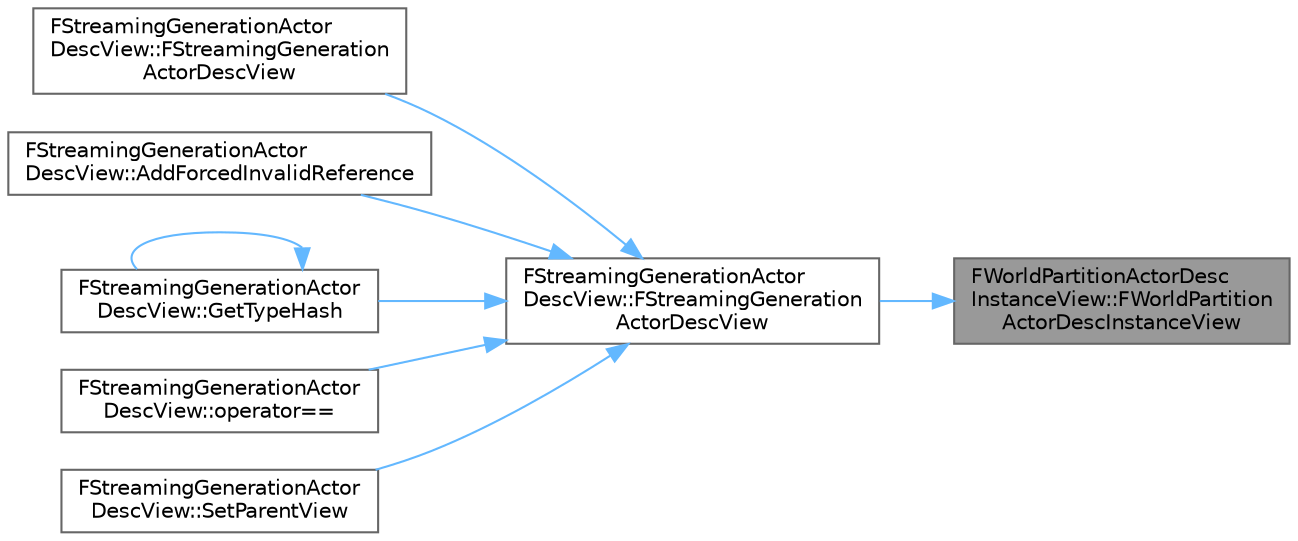 digraph "FWorldPartitionActorDescInstanceView::FWorldPartitionActorDescInstanceView"
{
 // INTERACTIVE_SVG=YES
 // LATEX_PDF_SIZE
  bgcolor="transparent";
  edge [fontname=Helvetica,fontsize=10,labelfontname=Helvetica,labelfontsize=10];
  node [fontname=Helvetica,fontsize=10,shape=box,height=0.2,width=0.4];
  rankdir="RL";
  Node1 [id="Node000001",label="FWorldPartitionActorDesc\lInstanceView::FWorldPartition\lActorDescInstanceView",height=0.2,width=0.4,color="gray40", fillcolor="grey60", style="filled", fontcolor="black",tooltip=" "];
  Node1 -> Node2 [id="edge1_Node000001_Node000002",dir="back",color="steelblue1",style="solid",tooltip=" "];
  Node2 [id="Node000002",label="FStreamingGenerationActor\lDescView::FStreamingGeneration\lActorDescView",height=0.2,width=0.4,color="grey40", fillcolor="white", style="filled",URL="$d5/dcb/classFStreamingGenerationActorDescView.html#a5c0c2eb0f534fae9d610d2948c41ccae",tooltip=" "];
  Node2 -> Node3 [id="edge2_Node000002_Node000003",dir="back",color="steelblue1",style="solid",tooltip=" "];
  Node3 [id="Node000003",label="FStreamingGenerationActor\lDescView::FStreamingGeneration\lActorDescView",height=0.2,width=0.4,color="grey40", fillcolor="white", style="filled",URL="$d5/dcb/classFStreamingGenerationActorDescView.html#a9149048d06209228faacd9c174872ca4",tooltip=" "];
  Node2 -> Node4 [id="edge3_Node000002_Node000004",dir="back",color="steelblue1",style="solid",tooltip=" "];
  Node4 [id="Node000004",label="FStreamingGenerationActor\lDescView::AddForcedInvalidReference",height=0.2,width=0.4,color="grey40", fillcolor="white", style="filled",URL="$d5/dcb/classFStreamingGenerationActorDescView.html#a296f928a83c2cd805c2b7a20ba77caf9",tooltip=" "];
  Node2 -> Node5 [id="edge4_Node000002_Node000005",dir="back",color="steelblue1",style="solid",tooltip=" "];
  Node5 [id="Node000005",label="FStreamingGenerationActor\lDescView::GetTypeHash",height=0.2,width=0.4,color="grey40", fillcolor="white", style="filled",URL="$d5/dcb/classFStreamingGenerationActorDescView.html#a59b5d241166d95e297f09dfe7ae464f4",tooltip=" "];
  Node5 -> Node5 [id="edge5_Node000005_Node000005",dir="back",color="steelblue1",style="solid",tooltip=" "];
  Node2 -> Node6 [id="edge6_Node000002_Node000006",dir="back",color="steelblue1",style="solid",tooltip=" "];
  Node6 [id="Node000006",label="FStreamingGenerationActor\lDescView::operator==",height=0.2,width=0.4,color="grey40", fillcolor="white", style="filled",URL="$d5/dcb/classFStreamingGenerationActorDescView.html#aab28f77c674886f05057ba6afdde5c6b",tooltip=" "];
  Node2 -> Node7 [id="edge7_Node000002_Node000007",dir="back",color="steelblue1",style="solid",tooltip=" "];
  Node7 [id="Node000007",label="FStreamingGenerationActor\lDescView::SetParentView",height=0.2,width=0.4,color="grey40", fillcolor="white", style="filled",URL="$d5/dcb/classFStreamingGenerationActorDescView.html#a8777ed88a57f9d579111efb8c59b3e36",tooltip=" "];
}
